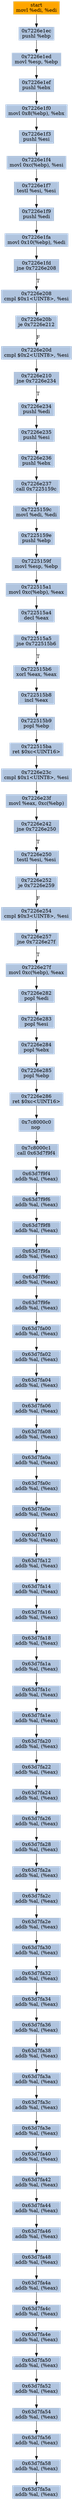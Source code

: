 digraph G {
node[shape=rectangle,style=filled,fillcolor=lightsteelblue,color=lightsteelblue]
bgcolor="transparent"
a0x7226e1eamovl_edi_edi[label="start\nmovl %edi, %edi",color="lightgrey",fillcolor="orange"];
a0x7226e1ecpushl_ebp[label="0x7226e1ec\npushl %ebp"];
a0x7226e1edmovl_esp_ebp[label="0x7226e1ed\nmovl %esp, %ebp"];
a0x7226e1efpushl_ebx[label="0x7226e1ef\npushl %ebx"];
a0x7226e1f0movl_0x8ebp__ebx[label="0x7226e1f0\nmovl 0x8(%ebp), %ebx"];
a0x7226e1f3pushl_esi[label="0x7226e1f3\npushl %esi"];
a0x7226e1f4movl_0xcebp__esi[label="0x7226e1f4\nmovl 0xc(%ebp), %esi"];
a0x7226e1f7testl_esi_esi[label="0x7226e1f7\ntestl %esi, %esi"];
a0x7226e1f9pushl_edi[label="0x7226e1f9\npushl %edi"];
a0x7226e1famovl_0x10ebp__edi[label="0x7226e1fa\nmovl 0x10(%ebp), %edi"];
a0x7226e1fdjne_0x7226e208[label="0x7226e1fd\njne 0x7226e208"];
a0x7226e208cmpl_0x1UINT8_esi[label="0x7226e208\ncmpl $0x1<UINT8>, %esi"];
a0x7226e20bje_0x7226e212[label="0x7226e20b\nje 0x7226e212"];
a0x7226e20dcmpl_0x2UINT8_esi[label="0x7226e20d\ncmpl $0x2<UINT8>, %esi"];
a0x7226e210jne_0x7226e234[label="0x7226e210\njne 0x7226e234"];
a0x7226e234pushl_edi[label="0x7226e234\npushl %edi"];
a0x7226e235pushl_esi[label="0x7226e235\npushl %esi"];
a0x7226e236pushl_ebx[label="0x7226e236\npushl %ebx"];
a0x7226e237call_0x7225159c[label="0x7226e237\ncall 0x7225159c"];
a0x7225159cmovl_edi_edi[label="0x7225159c\nmovl %edi, %edi"];
a0x7225159epushl_ebp[label="0x7225159e\npushl %ebp"];
a0x7225159fmovl_esp_ebp[label="0x7225159f\nmovl %esp, %ebp"];
a0x722515a1movl_0xcebp__eax[label="0x722515a1\nmovl 0xc(%ebp), %eax"];
a0x722515a4decl_eax[label="0x722515a4\ndecl %eax"];
a0x722515a5jne_0x722515b6[label="0x722515a5\njne 0x722515b6"];
a0x722515b6xorl_eax_eax[label="0x722515b6\nxorl %eax, %eax"];
a0x722515b8incl_eax[label="0x722515b8\nincl %eax"];
a0x722515b9popl_ebp[label="0x722515b9\npopl %ebp"];
a0x722515baret_0xcUINT16[label="0x722515ba\nret $0xc<UINT16>"];
a0x7226e23ccmpl_0x1UINT8_esi[label="0x7226e23c\ncmpl $0x1<UINT8>, %esi"];
a0x7226e23fmovl_eax_0xcebp_[label="0x7226e23f\nmovl %eax, 0xc(%ebp)"];
a0x7226e242jne_0x7226e250[label="0x7226e242\njne 0x7226e250"];
a0x7226e250testl_esi_esi[label="0x7226e250\ntestl %esi, %esi"];
a0x7226e252je_0x7226e259[label="0x7226e252\nje 0x7226e259"];
a0x7226e254cmpl_0x3UINT8_esi[label="0x7226e254\ncmpl $0x3<UINT8>, %esi"];
a0x7226e257jne_0x7226e27f[label="0x7226e257\njne 0x7226e27f"];
a0x7226e27fmovl_0xcebp__eax[label="0x7226e27f\nmovl 0xc(%ebp), %eax"];
a0x7226e282popl_edi[label="0x7226e282\npopl %edi"];
a0x7226e283popl_esi[label="0x7226e283\npopl %esi"];
a0x7226e284popl_ebx[label="0x7226e284\npopl %ebx"];
a0x7226e285popl_ebp[label="0x7226e285\npopl %ebp"];
a0x7226e286ret_0xcUINT16[label="0x7226e286\nret $0xc<UINT16>"];
a0x7c8000c0nop_[label="0x7c8000c0\nnop "];
a0x7c8000c1call_0x63d7f9f4[label="0x7c8000c1\ncall 0x63d7f9f4"];
a0x63d7f9f4addb_al_eax_[label="0x63d7f9f4\naddb %al, (%eax)"];
a0x63d7f9f6addb_al_eax_[label="0x63d7f9f6\naddb %al, (%eax)"];
a0x63d7f9f8addb_al_eax_[label="0x63d7f9f8\naddb %al, (%eax)"];
a0x63d7f9faaddb_al_eax_[label="0x63d7f9fa\naddb %al, (%eax)"];
a0x63d7f9fcaddb_al_eax_[label="0x63d7f9fc\naddb %al, (%eax)"];
a0x63d7f9feaddb_al_eax_[label="0x63d7f9fe\naddb %al, (%eax)"];
a0x63d7fa00addb_al_eax_[label="0x63d7fa00\naddb %al, (%eax)"];
a0x63d7fa02addb_al_eax_[label="0x63d7fa02\naddb %al, (%eax)"];
a0x63d7fa04addb_al_eax_[label="0x63d7fa04\naddb %al, (%eax)"];
a0x63d7fa06addb_al_eax_[label="0x63d7fa06\naddb %al, (%eax)"];
a0x63d7fa08addb_al_eax_[label="0x63d7fa08\naddb %al, (%eax)"];
a0x63d7fa0aaddb_al_eax_[label="0x63d7fa0a\naddb %al, (%eax)"];
a0x63d7fa0caddb_al_eax_[label="0x63d7fa0c\naddb %al, (%eax)"];
a0x63d7fa0eaddb_al_eax_[label="0x63d7fa0e\naddb %al, (%eax)"];
a0x63d7fa10addb_al_eax_[label="0x63d7fa10\naddb %al, (%eax)"];
a0x63d7fa12addb_al_eax_[label="0x63d7fa12\naddb %al, (%eax)"];
a0x63d7fa14addb_al_eax_[label="0x63d7fa14\naddb %al, (%eax)"];
a0x63d7fa16addb_al_eax_[label="0x63d7fa16\naddb %al, (%eax)"];
a0x63d7fa18addb_al_eax_[label="0x63d7fa18\naddb %al, (%eax)"];
a0x63d7fa1aaddb_al_eax_[label="0x63d7fa1a\naddb %al, (%eax)"];
a0x63d7fa1caddb_al_eax_[label="0x63d7fa1c\naddb %al, (%eax)"];
a0x63d7fa1eaddb_al_eax_[label="0x63d7fa1e\naddb %al, (%eax)"];
a0x63d7fa20addb_al_eax_[label="0x63d7fa20\naddb %al, (%eax)"];
a0x63d7fa22addb_al_eax_[label="0x63d7fa22\naddb %al, (%eax)"];
a0x63d7fa24addb_al_eax_[label="0x63d7fa24\naddb %al, (%eax)"];
a0x63d7fa26addb_al_eax_[label="0x63d7fa26\naddb %al, (%eax)"];
a0x63d7fa28addb_al_eax_[label="0x63d7fa28\naddb %al, (%eax)"];
a0x63d7fa2aaddb_al_eax_[label="0x63d7fa2a\naddb %al, (%eax)"];
a0x63d7fa2caddb_al_eax_[label="0x63d7fa2c\naddb %al, (%eax)"];
a0x63d7fa2eaddb_al_eax_[label="0x63d7fa2e\naddb %al, (%eax)"];
a0x63d7fa30addb_al_eax_[label="0x63d7fa30\naddb %al, (%eax)"];
a0x63d7fa32addb_al_eax_[label="0x63d7fa32\naddb %al, (%eax)"];
a0x63d7fa34addb_al_eax_[label="0x63d7fa34\naddb %al, (%eax)"];
a0x63d7fa36addb_al_eax_[label="0x63d7fa36\naddb %al, (%eax)"];
a0x63d7fa38addb_al_eax_[label="0x63d7fa38\naddb %al, (%eax)"];
a0x63d7fa3aaddb_al_eax_[label="0x63d7fa3a\naddb %al, (%eax)"];
a0x63d7fa3caddb_al_eax_[label="0x63d7fa3c\naddb %al, (%eax)"];
a0x63d7fa3eaddb_al_eax_[label="0x63d7fa3e\naddb %al, (%eax)"];
a0x63d7fa40addb_al_eax_[label="0x63d7fa40\naddb %al, (%eax)"];
a0x63d7fa42addb_al_eax_[label="0x63d7fa42\naddb %al, (%eax)"];
a0x63d7fa44addb_al_eax_[label="0x63d7fa44\naddb %al, (%eax)"];
a0x63d7fa46addb_al_eax_[label="0x63d7fa46\naddb %al, (%eax)"];
a0x63d7fa48addb_al_eax_[label="0x63d7fa48\naddb %al, (%eax)"];
a0x63d7fa4aaddb_al_eax_[label="0x63d7fa4a\naddb %al, (%eax)"];
a0x63d7fa4caddb_al_eax_[label="0x63d7fa4c\naddb %al, (%eax)"];
a0x63d7fa4eaddb_al_eax_[label="0x63d7fa4e\naddb %al, (%eax)"];
a0x63d7fa50addb_al_eax_[label="0x63d7fa50\naddb %al, (%eax)"];
a0x63d7fa52addb_al_eax_[label="0x63d7fa52\naddb %al, (%eax)"];
a0x63d7fa54addb_al_eax_[label="0x63d7fa54\naddb %al, (%eax)"];
a0x63d7fa56addb_al_eax_[label="0x63d7fa56\naddb %al, (%eax)"];
a0x63d7fa58addb_al_eax_[label="0x63d7fa58\naddb %al, (%eax)"];
a0x63d7fa5aaddb_al_eax_[label="0x63d7fa5a\naddb %al, (%eax)"];
a0x7226e1eamovl_edi_edi -> a0x7226e1ecpushl_ebp [color="#000000"];
a0x7226e1ecpushl_ebp -> a0x7226e1edmovl_esp_ebp [color="#000000"];
a0x7226e1edmovl_esp_ebp -> a0x7226e1efpushl_ebx [color="#000000"];
a0x7226e1efpushl_ebx -> a0x7226e1f0movl_0x8ebp__ebx [color="#000000"];
a0x7226e1f0movl_0x8ebp__ebx -> a0x7226e1f3pushl_esi [color="#000000"];
a0x7226e1f3pushl_esi -> a0x7226e1f4movl_0xcebp__esi [color="#000000"];
a0x7226e1f4movl_0xcebp__esi -> a0x7226e1f7testl_esi_esi [color="#000000"];
a0x7226e1f7testl_esi_esi -> a0x7226e1f9pushl_edi [color="#000000"];
a0x7226e1f9pushl_edi -> a0x7226e1famovl_0x10ebp__edi [color="#000000"];
a0x7226e1famovl_0x10ebp__edi -> a0x7226e1fdjne_0x7226e208 [color="#000000"];
a0x7226e1fdjne_0x7226e208 -> a0x7226e208cmpl_0x1UINT8_esi [color="#000000",label="T"];
a0x7226e208cmpl_0x1UINT8_esi -> a0x7226e20bje_0x7226e212 [color="#000000"];
a0x7226e20bje_0x7226e212 -> a0x7226e20dcmpl_0x2UINT8_esi [color="#000000",label="F"];
a0x7226e20dcmpl_0x2UINT8_esi -> a0x7226e210jne_0x7226e234 [color="#000000"];
a0x7226e210jne_0x7226e234 -> a0x7226e234pushl_edi [color="#000000",label="T"];
a0x7226e234pushl_edi -> a0x7226e235pushl_esi [color="#000000"];
a0x7226e235pushl_esi -> a0x7226e236pushl_ebx [color="#000000"];
a0x7226e236pushl_ebx -> a0x7226e237call_0x7225159c [color="#000000"];
a0x7226e237call_0x7225159c -> a0x7225159cmovl_edi_edi [color="#000000"];
a0x7225159cmovl_edi_edi -> a0x7225159epushl_ebp [color="#000000"];
a0x7225159epushl_ebp -> a0x7225159fmovl_esp_ebp [color="#000000"];
a0x7225159fmovl_esp_ebp -> a0x722515a1movl_0xcebp__eax [color="#000000"];
a0x722515a1movl_0xcebp__eax -> a0x722515a4decl_eax [color="#000000"];
a0x722515a4decl_eax -> a0x722515a5jne_0x722515b6 [color="#000000"];
a0x722515a5jne_0x722515b6 -> a0x722515b6xorl_eax_eax [color="#000000",label="T"];
a0x722515b6xorl_eax_eax -> a0x722515b8incl_eax [color="#000000"];
a0x722515b8incl_eax -> a0x722515b9popl_ebp [color="#000000"];
a0x722515b9popl_ebp -> a0x722515baret_0xcUINT16 [color="#000000"];
a0x722515baret_0xcUINT16 -> a0x7226e23ccmpl_0x1UINT8_esi [color="#000000"];
a0x7226e23ccmpl_0x1UINT8_esi -> a0x7226e23fmovl_eax_0xcebp_ [color="#000000"];
a0x7226e23fmovl_eax_0xcebp_ -> a0x7226e242jne_0x7226e250 [color="#000000"];
a0x7226e242jne_0x7226e250 -> a0x7226e250testl_esi_esi [color="#000000",label="T"];
a0x7226e250testl_esi_esi -> a0x7226e252je_0x7226e259 [color="#000000"];
a0x7226e252je_0x7226e259 -> a0x7226e254cmpl_0x3UINT8_esi [color="#000000",label="F"];
a0x7226e254cmpl_0x3UINT8_esi -> a0x7226e257jne_0x7226e27f [color="#000000"];
a0x7226e257jne_0x7226e27f -> a0x7226e27fmovl_0xcebp__eax [color="#000000",label="T"];
a0x7226e27fmovl_0xcebp__eax -> a0x7226e282popl_edi [color="#000000"];
a0x7226e282popl_edi -> a0x7226e283popl_esi [color="#000000"];
a0x7226e283popl_esi -> a0x7226e284popl_ebx [color="#000000"];
a0x7226e284popl_ebx -> a0x7226e285popl_ebp [color="#000000"];
a0x7226e285popl_ebp -> a0x7226e286ret_0xcUINT16 [color="#000000"];
a0x7226e286ret_0xcUINT16 -> a0x7c8000c0nop_ [color="#000000"];
a0x7c8000c0nop_ -> a0x7c8000c1call_0x63d7f9f4 [color="#000000"];
a0x7c8000c1call_0x63d7f9f4 -> a0x63d7f9f4addb_al_eax_ [color="#000000"];
a0x63d7f9f4addb_al_eax_ -> a0x63d7f9f6addb_al_eax_ [color="#000000"];
a0x63d7f9f6addb_al_eax_ -> a0x63d7f9f8addb_al_eax_ [color="#000000"];
a0x63d7f9f8addb_al_eax_ -> a0x63d7f9faaddb_al_eax_ [color="#000000"];
a0x63d7f9faaddb_al_eax_ -> a0x63d7f9fcaddb_al_eax_ [color="#000000"];
a0x63d7f9fcaddb_al_eax_ -> a0x63d7f9feaddb_al_eax_ [color="#000000"];
a0x63d7f9feaddb_al_eax_ -> a0x63d7fa00addb_al_eax_ [color="#000000"];
a0x63d7fa00addb_al_eax_ -> a0x63d7fa02addb_al_eax_ [color="#000000"];
a0x63d7fa02addb_al_eax_ -> a0x63d7fa04addb_al_eax_ [color="#000000"];
a0x63d7fa04addb_al_eax_ -> a0x63d7fa06addb_al_eax_ [color="#000000"];
a0x63d7fa06addb_al_eax_ -> a0x63d7fa08addb_al_eax_ [color="#000000"];
a0x63d7fa08addb_al_eax_ -> a0x63d7fa0aaddb_al_eax_ [color="#000000"];
a0x63d7fa0aaddb_al_eax_ -> a0x63d7fa0caddb_al_eax_ [color="#000000"];
a0x63d7fa0caddb_al_eax_ -> a0x63d7fa0eaddb_al_eax_ [color="#000000"];
a0x63d7fa0eaddb_al_eax_ -> a0x63d7fa10addb_al_eax_ [color="#000000"];
a0x63d7fa10addb_al_eax_ -> a0x63d7fa12addb_al_eax_ [color="#000000"];
a0x63d7fa12addb_al_eax_ -> a0x63d7fa14addb_al_eax_ [color="#000000"];
a0x63d7fa14addb_al_eax_ -> a0x63d7fa16addb_al_eax_ [color="#000000"];
a0x63d7fa16addb_al_eax_ -> a0x63d7fa18addb_al_eax_ [color="#000000"];
a0x63d7fa18addb_al_eax_ -> a0x63d7fa1aaddb_al_eax_ [color="#000000"];
a0x63d7fa1aaddb_al_eax_ -> a0x63d7fa1caddb_al_eax_ [color="#000000"];
a0x63d7fa1caddb_al_eax_ -> a0x63d7fa1eaddb_al_eax_ [color="#000000"];
a0x63d7fa1eaddb_al_eax_ -> a0x63d7fa20addb_al_eax_ [color="#000000"];
a0x63d7fa20addb_al_eax_ -> a0x63d7fa22addb_al_eax_ [color="#000000"];
a0x63d7fa22addb_al_eax_ -> a0x63d7fa24addb_al_eax_ [color="#000000"];
a0x63d7fa24addb_al_eax_ -> a0x63d7fa26addb_al_eax_ [color="#000000"];
a0x63d7fa26addb_al_eax_ -> a0x63d7fa28addb_al_eax_ [color="#000000"];
a0x63d7fa28addb_al_eax_ -> a0x63d7fa2aaddb_al_eax_ [color="#000000"];
a0x63d7fa2aaddb_al_eax_ -> a0x63d7fa2caddb_al_eax_ [color="#000000"];
a0x63d7fa2caddb_al_eax_ -> a0x63d7fa2eaddb_al_eax_ [color="#000000"];
a0x63d7fa2eaddb_al_eax_ -> a0x63d7fa30addb_al_eax_ [color="#000000"];
a0x63d7fa30addb_al_eax_ -> a0x63d7fa32addb_al_eax_ [color="#000000"];
a0x63d7fa32addb_al_eax_ -> a0x63d7fa34addb_al_eax_ [color="#000000"];
a0x63d7fa34addb_al_eax_ -> a0x63d7fa36addb_al_eax_ [color="#000000"];
a0x63d7fa36addb_al_eax_ -> a0x63d7fa38addb_al_eax_ [color="#000000"];
a0x63d7fa38addb_al_eax_ -> a0x63d7fa3aaddb_al_eax_ [color="#000000"];
a0x63d7fa3aaddb_al_eax_ -> a0x63d7fa3caddb_al_eax_ [color="#000000"];
a0x63d7fa3caddb_al_eax_ -> a0x63d7fa3eaddb_al_eax_ [color="#000000"];
a0x63d7fa3eaddb_al_eax_ -> a0x63d7fa40addb_al_eax_ [color="#000000"];
a0x63d7fa40addb_al_eax_ -> a0x63d7fa42addb_al_eax_ [color="#000000"];
a0x63d7fa42addb_al_eax_ -> a0x63d7fa44addb_al_eax_ [color="#000000"];
a0x63d7fa44addb_al_eax_ -> a0x63d7fa46addb_al_eax_ [color="#000000"];
a0x63d7fa46addb_al_eax_ -> a0x63d7fa48addb_al_eax_ [color="#000000"];
a0x63d7fa48addb_al_eax_ -> a0x63d7fa4aaddb_al_eax_ [color="#000000"];
a0x63d7fa4aaddb_al_eax_ -> a0x63d7fa4caddb_al_eax_ [color="#000000"];
a0x63d7fa4caddb_al_eax_ -> a0x63d7fa4eaddb_al_eax_ [color="#000000"];
a0x63d7fa4eaddb_al_eax_ -> a0x63d7fa50addb_al_eax_ [color="#000000"];
a0x63d7fa50addb_al_eax_ -> a0x63d7fa52addb_al_eax_ [color="#000000"];
a0x63d7fa52addb_al_eax_ -> a0x63d7fa54addb_al_eax_ [color="#000000"];
a0x63d7fa54addb_al_eax_ -> a0x63d7fa56addb_al_eax_ [color="#000000"];
a0x63d7fa56addb_al_eax_ -> a0x63d7fa58addb_al_eax_ [color="#000000"];
a0x63d7fa58addb_al_eax_ -> a0x63d7fa5aaddb_al_eax_ [color="#000000"];
}
